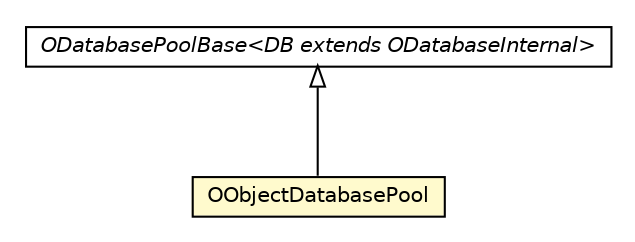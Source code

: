 #!/usr/local/bin/dot
#
# Class diagram 
# Generated by UMLGraph version R5_6-24-gf6e263 (http://www.umlgraph.org/)
#

digraph G {
	edge [fontname="Helvetica",fontsize=10,labelfontname="Helvetica",labelfontsize=10];
	node [fontname="Helvetica",fontsize=10,shape=plaintext];
	nodesep=0.25;
	ranksep=0.5;
	// com.orientechnologies.orient.core.db.ODatabasePoolBase<DB extends com.orientechnologies.orient.core.db.ODatabaseInternal>
	c2609538 [label=<<table title="com.orientechnologies.orient.core.db.ODatabasePoolBase" border="0" cellborder="1" cellspacing="0" cellpadding="2" port="p" href="../../core/db/ODatabasePoolBase.html">
		<tr><td><table border="0" cellspacing="0" cellpadding="1">
<tr><td align="center" balign="center"><font face="Helvetica-Oblique"> ODatabasePoolBase&lt;DB extends ODatabaseInternal&gt; </font></td></tr>
		</table></td></tr>
		</table>>, URL="../../core/db/ODatabasePoolBase.html", fontname="Helvetica", fontcolor="black", fontsize=10.0];
	// com.orientechnologies.orient.object.db.OObjectDatabasePool
	c2610800 [label=<<table title="com.orientechnologies.orient.object.db.OObjectDatabasePool" border="0" cellborder="1" cellspacing="0" cellpadding="2" port="p" bgcolor="lemonChiffon" href="./OObjectDatabasePool.html">
		<tr><td><table border="0" cellspacing="0" cellpadding="1">
<tr><td align="center" balign="center"> OObjectDatabasePool </td></tr>
		</table></td></tr>
		</table>>, URL="./OObjectDatabasePool.html", fontname="Helvetica", fontcolor="black", fontsize=10.0];
	//com.orientechnologies.orient.object.db.OObjectDatabasePool extends com.orientechnologies.orient.core.db.ODatabasePoolBase<com.orientechnologies.orient.object.db.OObjectDatabaseTx>
	c2609538:p -> c2610800:p [dir=back,arrowtail=empty];
}

